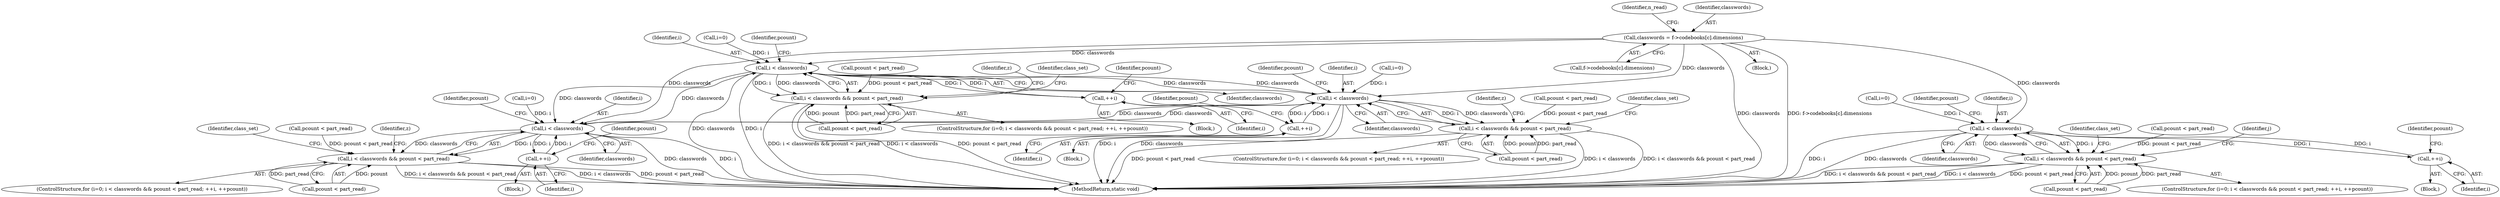 digraph "0_stb_244d83bc3d859293f55812d48b3db168e581f6ab@array" {
"1000134" [label="(Call,classwords = f->codebooks[c].dimensions)"];
"1000329" [label="(Call,i < classwords)"];
"1000328" [label="(Call,i < classwords && pcount < part_read)"];
"1000336" [label="(Call,++i)"];
"1000493" [label="(Call,i < classwords)"];
"1000492" [label="(Call,i < classwords && pcount < part_read)"];
"1000500" [label="(Call,++i)"];
"1000653" [label="(Call,i < classwords)"];
"1000652" [label="(Call,i < classwords && pcount < part_read)"];
"1000660" [label="(Call,++i)"];
"1000828" [label="(Call,i < classwords)"];
"1000827" [label="(Call,i < classwords && pcount < part_read)"];
"1000835" [label="(Call,++i)"];
"1000136" [label="(Call,f->codebooks[c].dimensions)"];
"1000653" [label="(Call,i < classwords)"];
"1000337" [label="(Identifier,i)"];
"1000842" [label="(Identifier,j)"];
"1000329" [label="(Call,i < classwords)"];
"1000494" [label="(Identifier,i)"];
"1000499" [label="(Block,)"];
"1000656" [label="(Call,pcount < part_read)"];
"1000836" [label="(Identifier,i)"];
"1000934" [label="(MethodReturn,static void)"];
"1000145" [label="(Identifier,n_read)"];
"1000332" [label="(Call,pcount < part_read)"];
"1000420" [label="(Identifier,class_set)"];
"1000135" [label="(Identifier,classwords)"];
"1000339" [label="(Identifier,pcount)"];
"1000663" [label="(Identifier,pcount)"];
"1000823" [label="(ControlStructure,for (i=0; i < classwords && pcount < part_read; ++i, ++pcount))"];
"1000660" [label="(Call,++i)"];
"1000661" [label="(Identifier,i)"];
"1000500" [label="(Call,++i)"];
"1000134" [label="(Call,classwords = f->codebooks[c].dimensions)"];
"1000331" [label="(Identifier,classwords)"];
"1000330" [label="(Identifier,i)"];
"1000507" [label="(Identifier,z)"];
"1000838" [label="(Identifier,pcount)"];
"1000492" [label="(Call,i < classwords && pcount < part_read)"];
"1000489" [label="(Call,i=0)"];
"1000655" [label="(Identifier,classwords)"];
"1000659" [label="(Block,)"];
"1000501" [label="(Identifier,i)"];
"1000827" [label="(Call,i < classwords && pcount < part_read)"];
"1000744" [label="(Identifier,class_set)"];
"1000488" [label="(ControlStructure,for (i=0; i < classwords && pcount < part_read; ++i, ++pcount))"];
"1000830" [label="(Identifier,classwords)"];
"1000835" [label="(Call,++i)"];
"1000828" [label="(Call,i < classwords)"];
"1000336" [label="(Call,++i)"];
"1000495" [label="(Identifier,classwords)"];
"1000832" [label="(Identifier,pcount)"];
"1000648" [label="(ControlStructure,for (i=0; i < classwords && pcount < part_read; ++i, ++pcount))"];
"1000325" [label="(Call,i=0)"];
"1000829" [label="(Identifier,i)"];
"1000333" [label="(Identifier,pcount)"];
"1000324" [label="(ControlStructure,for (i=0; i < classwords && pcount < part_read; ++i, ++pcount))"];
"1000824" [label="(Call,i=0)"];
"1000924" [label="(Identifier,class_set)"];
"1000260" [label="(Call,pcount < part_read)"];
"1000496" [label="(Call,pcount < part_read)"];
"1000584" [label="(Call,pcount < part_read)"];
"1000343" [label="(Identifier,z)"];
"1000493" [label="(Call,i < classwords)"];
"1000652" [label="(Call,i < classwords && pcount < part_read)"];
"1000667" [label="(Identifier,z)"];
"1000654" [label="(Identifier,i)"];
"1000503" [label="(Identifier,pcount)"];
"1000335" [label="(Block,)"];
"1000497" [label="(Identifier,pcount)"];
"1000428" [label="(Call,pcount < part_read)"];
"1000657" [label="(Identifier,pcount)"];
"1000767" [label="(Call,pcount < part_read)"];
"1000328" [label="(Call,i < classwords && pcount < part_read)"];
"1000649" [label="(Call,i=0)"];
"1000834" [label="(Block,)"];
"1000831" [label="(Call,pcount < part_read)"];
"1000580" [label="(Identifier,class_set)"];
"1000107" [label="(Block,)"];
"1000134" -> "1000107"  [label="AST: "];
"1000134" -> "1000136"  [label="CFG: "];
"1000135" -> "1000134"  [label="AST: "];
"1000136" -> "1000134"  [label="AST: "];
"1000145" -> "1000134"  [label="CFG: "];
"1000134" -> "1000934"  [label="DDG: classwords"];
"1000134" -> "1000934"  [label="DDG: f->codebooks[c].dimensions"];
"1000134" -> "1000329"  [label="DDG: classwords"];
"1000134" -> "1000493"  [label="DDG: classwords"];
"1000134" -> "1000653"  [label="DDG: classwords"];
"1000134" -> "1000828"  [label="DDG: classwords"];
"1000329" -> "1000328"  [label="AST: "];
"1000329" -> "1000331"  [label="CFG: "];
"1000330" -> "1000329"  [label="AST: "];
"1000331" -> "1000329"  [label="AST: "];
"1000333" -> "1000329"  [label="CFG: "];
"1000328" -> "1000329"  [label="CFG: "];
"1000329" -> "1000934"  [label="DDG: classwords"];
"1000329" -> "1000934"  [label="DDG: i"];
"1000329" -> "1000328"  [label="DDG: i"];
"1000329" -> "1000328"  [label="DDG: classwords"];
"1000325" -> "1000329"  [label="DDG: i"];
"1000336" -> "1000329"  [label="DDG: i"];
"1000653" -> "1000329"  [label="DDG: classwords"];
"1000493" -> "1000329"  [label="DDG: classwords"];
"1000329" -> "1000336"  [label="DDG: i"];
"1000329" -> "1000493"  [label="DDG: classwords"];
"1000329" -> "1000653"  [label="DDG: classwords"];
"1000328" -> "1000324"  [label="AST: "];
"1000328" -> "1000332"  [label="CFG: "];
"1000332" -> "1000328"  [label="AST: "];
"1000343" -> "1000328"  [label="CFG: "];
"1000420" -> "1000328"  [label="CFG: "];
"1000328" -> "1000934"  [label="DDG: pcount < part_read"];
"1000328" -> "1000934"  [label="DDG: i < classwords && pcount < part_read"];
"1000328" -> "1000934"  [label="DDG: i < classwords"];
"1000260" -> "1000328"  [label="DDG: pcount < part_read"];
"1000332" -> "1000328"  [label="DDG: pcount"];
"1000332" -> "1000328"  [label="DDG: part_read"];
"1000336" -> "1000335"  [label="AST: "];
"1000336" -> "1000337"  [label="CFG: "];
"1000337" -> "1000336"  [label="AST: "];
"1000339" -> "1000336"  [label="CFG: "];
"1000493" -> "1000492"  [label="AST: "];
"1000493" -> "1000495"  [label="CFG: "];
"1000494" -> "1000493"  [label="AST: "];
"1000495" -> "1000493"  [label="AST: "];
"1000497" -> "1000493"  [label="CFG: "];
"1000492" -> "1000493"  [label="CFG: "];
"1000493" -> "1000934"  [label="DDG: i"];
"1000493" -> "1000934"  [label="DDG: classwords"];
"1000493" -> "1000492"  [label="DDG: i"];
"1000493" -> "1000492"  [label="DDG: classwords"];
"1000500" -> "1000493"  [label="DDG: i"];
"1000489" -> "1000493"  [label="DDG: i"];
"1000653" -> "1000493"  [label="DDG: classwords"];
"1000493" -> "1000500"  [label="DDG: i"];
"1000493" -> "1000653"  [label="DDG: classwords"];
"1000492" -> "1000488"  [label="AST: "];
"1000492" -> "1000496"  [label="CFG: "];
"1000496" -> "1000492"  [label="AST: "];
"1000507" -> "1000492"  [label="CFG: "];
"1000580" -> "1000492"  [label="CFG: "];
"1000492" -> "1000934"  [label="DDG: pcount < part_read"];
"1000492" -> "1000934"  [label="DDG: i < classwords"];
"1000492" -> "1000934"  [label="DDG: i < classwords && pcount < part_read"];
"1000496" -> "1000492"  [label="DDG: pcount"];
"1000496" -> "1000492"  [label="DDG: part_read"];
"1000428" -> "1000492"  [label="DDG: pcount < part_read"];
"1000500" -> "1000499"  [label="AST: "];
"1000500" -> "1000501"  [label="CFG: "];
"1000501" -> "1000500"  [label="AST: "];
"1000503" -> "1000500"  [label="CFG: "];
"1000653" -> "1000652"  [label="AST: "];
"1000653" -> "1000655"  [label="CFG: "];
"1000654" -> "1000653"  [label="AST: "];
"1000655" -> "1000653"  [label="AST: "];
"1000657" -> "1000653"  [label="CFG: "];
"1000652" -> "1000653"  [label="CFG: "];
"1000653" -> "1000934"  [label="DDG: classwords"];
"1000653" -> "1000934"  [label="DDG: i"];
"1000653" -> "1000652"  [label="DDG: i"];
"1000653" -> "1000652"  [label="DDG: classwords"];
"1000649" -> "1000653"  [label="DDG: i"];
"1000660" -> "1000653"  [label="DDG: i"];
"1000653" -> "1000660"  [label="DDG: i"];
"1000652" -> "1000648"  [label="AST: "];
"1000652" -> "1000656"  [label="CFG: "];
"1000656" -> "1000652"  [label="AST: "];
"1000667" -> "1000652"  [label="CFG: "];
"1000744" -> "1000652"  [label="CFG: "];
"1000652" -> "1000934"  [label="DDG: pcount < part_read"];
"1000652" -> "1000934"  [label="DDG: i < classwords && pcount < part_read"];
"1000652" -> "1000934"  [label="DDG: i < classwords"];
"1000584" -> "1000652"  [label="DDG: pcount < part_read"];
"1000656" -> "1000652"  [label="DDG: pcount"];
"1000656" -> "1000652"  [label="DDG: part_read"];
"1000660" -> "1000659"  [label="AST: "];
"1000660" -> "1000661"  [label="CFG: "];
"1000661" -> "1000660"  [label="AST: "];
"1000663" -> "1000660"  [label="CFG: "];
"1000828" -> "1000827"  [label="AST: "];
"1000828" -> "1000830"  [label="CFG: "];
"1000829" -> "1000828"  [label="AST: "];
"1000830" -> "1000828"  [label="AST: "];
"1000832" -> "1000828"  [label="CFG: "];
"1000827" -> "1000828"  [label="CFG: "];
"1000828" -> "1000934"  [label="DDG: i"];
"1000828" -> "1000934"  [label="DDG: classwords"];
"1000828" -> "1000827"  [label="DDG: i"];
"1000828" -> "1000827"  [label="DDG: classwords"];
"1000835" -> "1000828"  [label="DDG: i"];
"1000824" -> "1000828"  [label="DDG: i"];
"1000828" -> "1000835"  [label="DDG: i"];
"1000827" -> "1000823"  [label="AST: "];
"1000827" -> "1000831"  [label="CFG: "];
"1000831" -> "1000827"  [label="AST: "];
"1000842" -> "1000827"  [label="CFG: "];
"1000924" -> "1000827"  [label="CFG: "];
"1000827" -> "1000934"  [label="DDG: i < classwords && pcount < part_read"];
"1000827" -> "1000934"  [label="DDG: i < classwords"];
"1000827" -> "1000934"  [label="DDG: pcount < part_read"];
"1000831" -> "1000827"  [label="DDG: pcount"];
"1000831" -> "1000827"  [label="DDG: part_read"];
"1000767" -> "1000827"  [label="DDG: pcount < part_read"];
"1000835" -> "1000834"  [label="AST: "];
"1000835" -> "1000836"  [label="CFG: "];
"1000836" -> "1000835"  [label="AST: "];
"1000838" -> "1000835"  [label="CFG: "];
}
